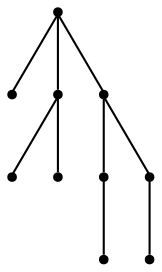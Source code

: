 graph {
  node [shape=point,comment="{\"directed\":false,\"doi\":\"10.1007/978-3-031-49275-4_13\",\"figure\":\"2 (2)\"}"]

  v0 [pos="1379.6968481398842,886.6342611844834"]
  v1 [pos="1290.5743741385522,912.0962776950961"]
  v2 [pos="1290.5743741385522,1064.8729550687362"]
  v3 [pos="1265.1119183934516,1141.263328559984"]
  v4 [pos="1290.5743741385522,772.0507357520394"]
  v5 [pos="1252.376557273751,848.4369124591544"]
  v6 [pos="1239.6453929896184,1013.9487948722337"]
  v7 [pos="1188.7206086762524,797.5127522626522"]
  v8 [pos="1137.7916275273183,1013.9487948722337"]
  v9 [pos="1086.8669703907876,1064.8729550687362"]

  v1 -- v0 [id="-3",pos="1290.5743741385522,912.0962776950961 1379.6968481398842,886.6342611844834 1379.6968481398842,886.6342611844834 1379.6968481398842,886.6342611844834"]
  v2 -- v3 [id="-4",pos="1290.5743741385522,1064.8729550687362 1265.1119183934516,1141.263328559984 1265.1119183934516,1141.263328559984 1265.1119183934516,1141.263328559984"]
  v1 -- v5 [id="-7",pos="1290.5743741385522,912.0962776950961 1252.376557273751,848.4369124591544 1252.376557273751,848.4369124591544 1252.376557273751,848.4369124591544"]
  v1 -- v6 [id="-8",pos="1290.5743741385522,912.0962776950961 1239.6453929896184,1013.9487948722337 1239.6453929896184,1013.9487948722337 1239.6453929896184,1013.9487948722337"]
  v5 -- v4 [id="-12",pos="1252.376557273751,848.4369124591544 1290.5743741385522,772.0507357520394 1290.5743741385522,772.0507357520394 1290.5743741385522,772.0507357520394"]
  v5 -- v7 [id="-13",pos="1252.376557273751,848.4369124591544 1188.7206086762524,797.5127522626522 1188.7206086762524,797.5127522626522 1188.7206086762524,797.5127522626522"]
  v6 -- v2 [id="-14",pos="1239.6453929896184,1013.9487948722337 1290.5743741385522,1064.8729550687362 1290.5743741385522,1064.8729550687362 1290.5743741385522,1064.8729550687362"]
  v6 -- v8 [id="-15",pos="1239.6453929896184,1013.9487948722337 1137.7916275273183,1013.9487948722337 1137.7916275273183,1013.9487948722337 1137.7916275273183,1013.9487948722337"]
  v8 -- v9 [id="-18",pos="1137.7916275273183,1013.9487948722337 1086.8669703907876,1064.8729550687362 1086.8669703907876,1064.8729550687362 1086.8669703907876,1064.8729550687362"]
}